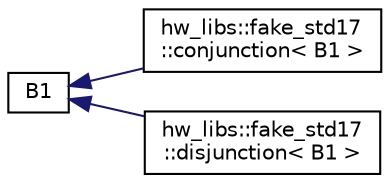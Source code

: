 digraph "Graphical Class Hierarchy"
{
 // INTERACTIVE_SVG=YES
  edge [fontname="Helvetica",fontsize="10",labelfontname="Helvetica",labelfontsize="10"];
  node [fontname="Helvetica",fontsize="10",shape=record];
  rankdir="LR";
  Node0 [label="B1",height=0.2,width=0.4,color="black", fillcolor="white", style="filled",URL="$class_b1.html"];
  Node0 -> Node1 [dir="back",color="midnightblue",fontsize="10",style="solid",fontname="Helvetica"];
  Node1 [label="hw_libs::fake_std17\l::conjunction\< B1 \>",height=0.2,width=0.4,color="black", fillcolor="white", style="filled",URL="$structhw__libs_1_1fake__std17_1_1conjunction_3_01_b1_01_4.html"];
  Node0 -> Node2 [dir="back",color="midnightblue",fontsize="10",style="solid",fontname="Helvetica"];
  Node2 [label="hw_libs::fake_std17\l::disjunction\< B1 \>",height=0.2,width=0.4,color="black", fillcolor="white", style="filled",URL="$structhw__libs_1_1fake__std17_1_1disjunction_3_01_b1_01_4.html"];
}
